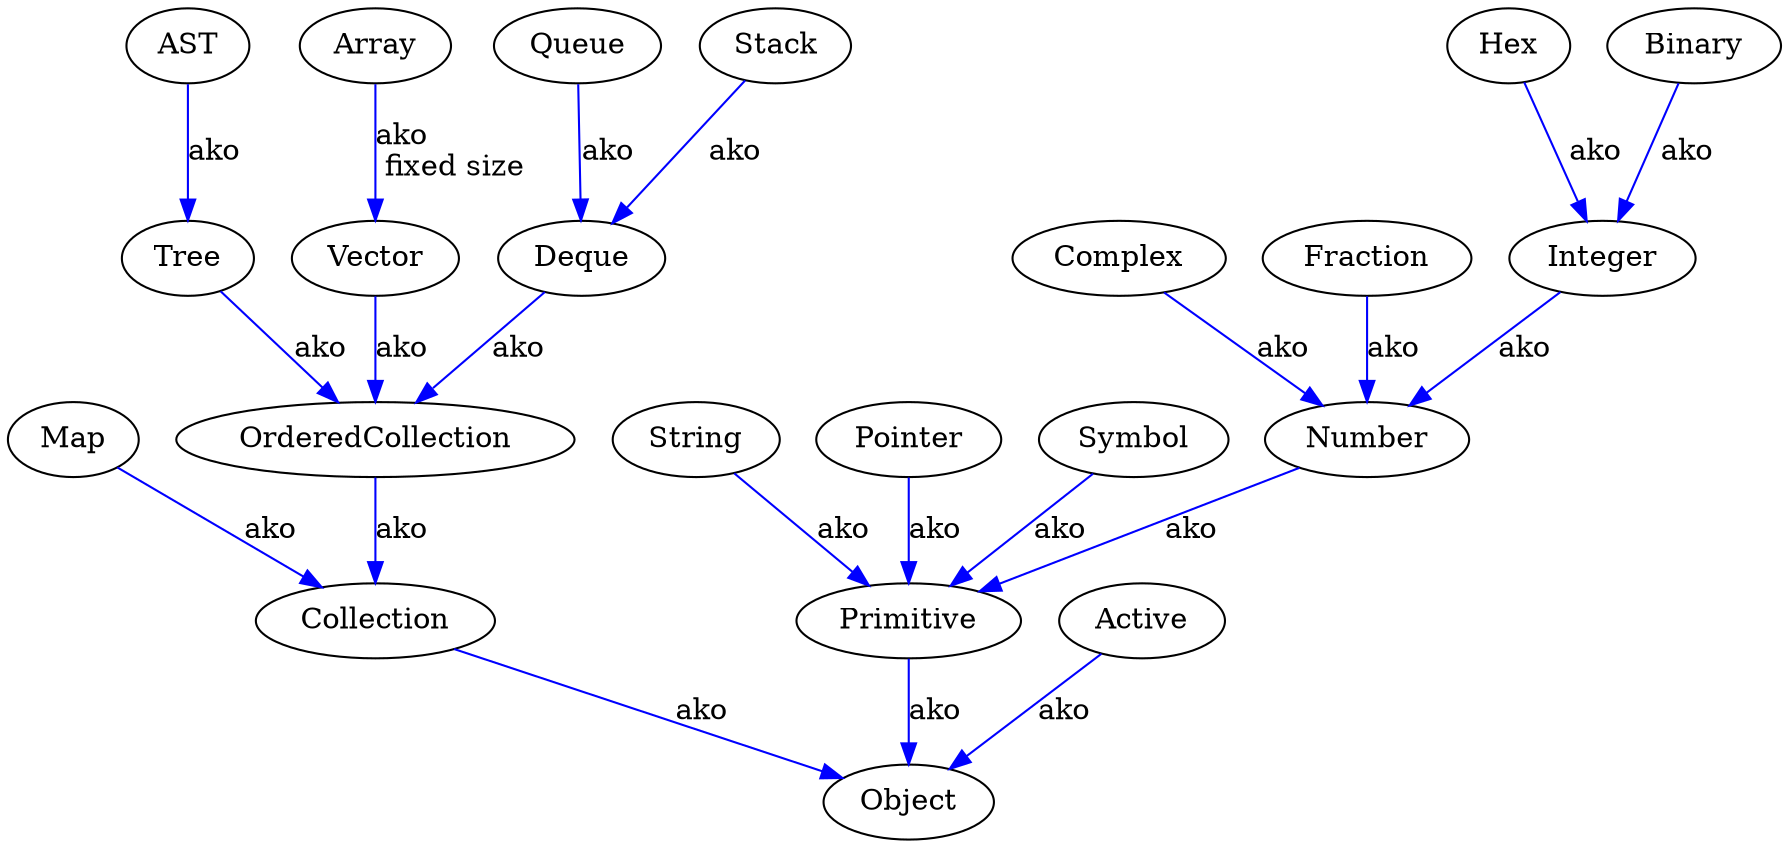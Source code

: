 digraph {
Symbol -> Primitive -> Object [label=ako,color=blue];
Number -> Primitive [label=ako,color=blue];
Complex -> Number [label=ako,color=blue];
Fraction -> Number [label=ako,color=blue];
Integer -> Number [label=ako,color=blue];
Hex -> Integer [label=ako,color=blue];
Binary -> Integer [label=ako,color=blue];
String -> Primitive [label=ako,color=blue];
AST -> Tree -> OrderedCollection -> Collection -> Object [label=ako,color=blue];
#"Graph" -> OrderedCollection [label=ako,color=blue];
Vector -> OrderedCollection [label=ako,color=blue];
Map -> Collection [label=ako,color=blue];
Queue -> Deque -> OrderedCollection [label=ako,color=blue];
Stack -> Deque [label=ako,color=blue];
Array -> Vector [label="ako\l fixed size",color=blue];
#Array -> Primitive [label=is];
Active -> Object [label=ako,color=blue];
Pointer -> Primitive [label=ako,color=blue];
}
